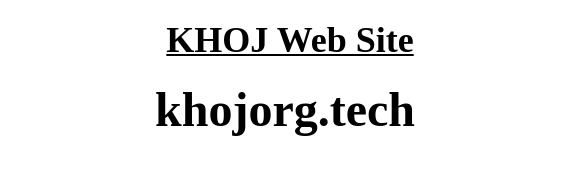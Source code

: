 <mxfile version="21.8.1" type="github">
  <diagram name="Page-1" id="z81xrzkg7BTSoBhp2WS7">
    <mxGraphModel dx="993" dy="588" grid="1" gridSize="10" guides="1" tooltips="1" connect="1" arrows="1" fold="1" page="1" pageScale="1" pageWidth="850" pageHeight="1100" math="0" shadow="0">
      <root>
        <mxCell id="0" />
        <mxCell id="1" parent="0" />
        <mxCell id="N6MTUs9ApPDVcRBgriUJ-1" value="&lt;font face=&quot;Georgia&quot; style=&quot;font-size: 18px;&quot;&gt;&lt;b&gt;&lt;u&gt;KHOJ Web Site&lt;/u&gt;&lt;/b&gt;&lt;/font&gt;" style="text;html=1;strokeColor=none;fillColor=none;align=center;verticalAlign=middle;whiteSpace=wrap;rounded=0;" vertex="1" parent="1">
          <mxGeometry x="260" y="10" width="290" height="40" as="geometry" />
        </mxCell>
        <mxCell id="N6MTUs9ApPDVcRBgriUJ-2" value="&lt;h3&gt;&lt;b&gt;&lt;font face=&quot;Garamond&quot; style=&quot;font-size: 24px;&quot;&gt;khojorg.tech&lt;/font&gt;&lt;/b&gt;&lt;/h3&gt;" style="text;html=1;strokeColor=none;fillColor=none;align=center;verticalAlign=middle;whiteSpace=wrap;rounded=0;" vertex="1" parent="1">
          <mxGeometry x="330" y="50" width="145" height="30" as="geometry" />
        </mxCell>
      </root>
    </mxGraphModel>
  </diagram>
</mxfile>
